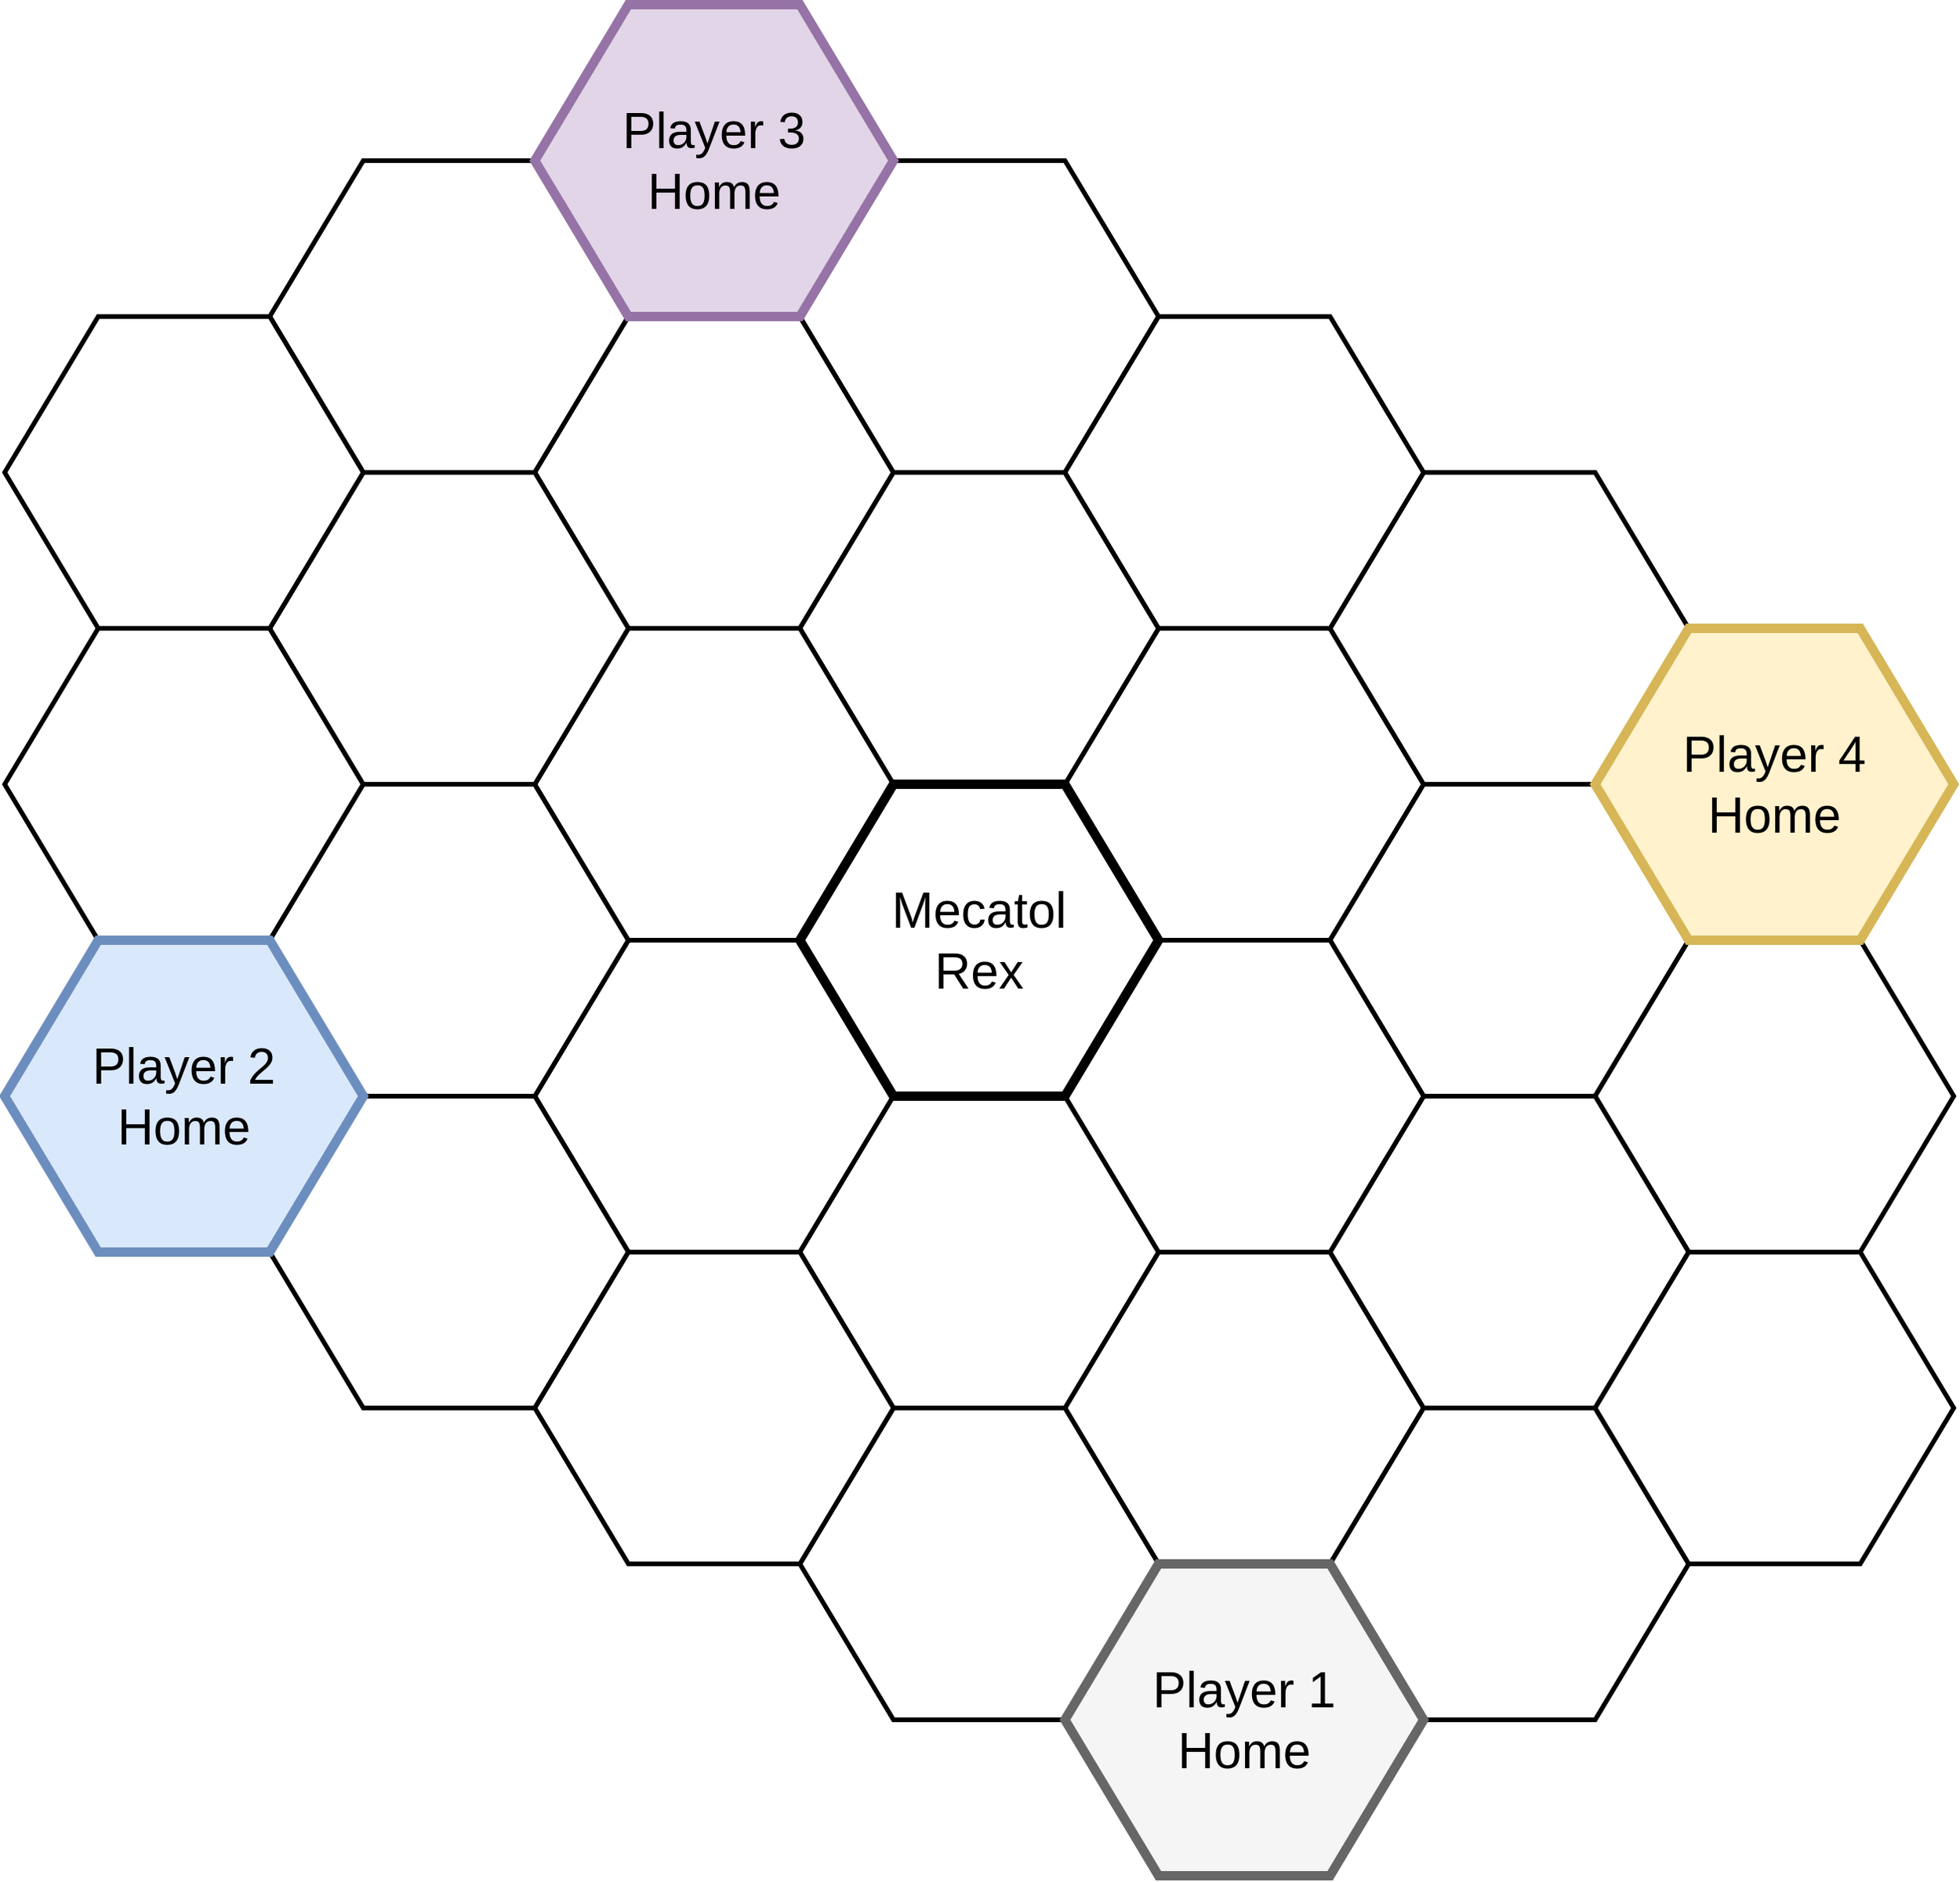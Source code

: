 <mxfile version="13.9.9" type="device"><diagram id="gpUSU13FPlY_5qrdrV4X" name="Page-1"><mxGraphModel dx="2844" dy="1644" grid="1" gridSize="10" guides="1" tooltips="1" connect="1" arrows="1" fold="1" page="1" pageScale="1" pageWidth="850" pageHeight="1100" math="0" shadow="0"><root><mxCell id="0"/><mxCell id="1" parent="0"/><mxCell id="ENPFV9wE09J2kmjnsH_E-7" value="" style="shape=hexagon;perimeter=hexagonPerimeter2;whiteSpace=wrap;html=1;fixedSize=1;size=60;fontSize=32;fontFamily=Helvetica;strokeWidth=3;" parent="1" vertex="1"><mxGeometry x="720" y="440" width="230" height="200" as="geometry"/></mxCell><mxCell id="ENPFV9wE09J2kmjnsH_E-43" value="" style="shape=hexagon;perimeter=hexagonPerimeter2;whiteSpace=wrap;html=1;fixedSize=1;size=60;fontSize=32;fontFamily=Helvetica;strokeWidth=3;" parent="1" vertex="1"><mxGeometry x="890" y="540" width="230" height="200" as="geometry"/></mxCell><mxCell id="OSFuQ3dNSyEDMBe-EH_K-7" value="" style="shape=hexagon;perimeter=hexagonPerimeter2;whiteSpace=wrap;html=1;fixedSize=1;size=60;fontSize=32;fontFamily=Helvetica;strokeWidth=3;" parent="1" vertex="1"><mxGeometry x="1060" y="640" width="230" height="200" as="geometry"/></mxCell><mxCell id="OgDaJLD29fgVAuqvpTtd-9" value="" style="shape=hexagon;perimeter=hexagonPerimeter2;whiteSpace=wrap;html=1;fixedSize=1;size=60;fontSize=32;fontFamily=Helvetica;strokeWidth=3;" parent="1" vertex="1"><mxGeometry x="890" y="340" width="230" height="200" as="geometry"/></mxCell><mxCell id="ENPFV9wE09J2kmjnsH_E-45" value="" style="shape=hexagon;perimeter=hexagonPerimeter2;whiteSpace=wrap;html=1;fixedSize=1;size=60;fontSize=32;fontFamily=Helvetica;strokeWidth=3;" parent="1" vertex="1"><mxGeometry x="40" y="440" width="230" height="200" as="geometry"/></mxCell><mxCell id="OSFuQ3dNSyEDMBe-EH_K-3" value="" style="shape=hexagon;perimeter=hexagonPerimeter2;whiteSpace=wrap;html=1;fixedSize=1;size=60;fontSize=32;fontFamily=Helvetica;strokeWidth=3;" parent="1" vertex="1"><mxGeometry x="380" y="640" width="230" height="200" as="geometry"/></mxCell><mxCell id="OSFuQ3dNSyEDMBe-EH_K-9" value="" style="shape=hexagon;perimeter=hexagonPerimeter2;whiteSpace=wrap;html=1;fixedSize=1;size=60;fontSize=32;fontFamily=Helvetica;strokeWidth=3;" parent="1" vertex="1"><mxGeometry x="210" y="740" width="230" height="200" as="geometry"/></mxCell><mxCell id="ENPFV9wE09J2kmjnsH_E-48" value="" style="shape=hexagon;perimeter=hexagonPerimeter2;whiteSpace=wrap;html=1;fixedSize=1;size=60;fontSize=32;fontFamily=Helvetica;strokeWidth=3;" parent="1" vertex="1"><mxGeometry x="720" y="840" width="230" height="200" as="geometry"/></mxCell><mxCell id="OgDaJLD29fgVAuqvpTtd-3" value="" style="shape=hexagon;perimeter=hexagonPerimeter2;whiteSpace=wrap;html=1;fixedSize=1;size=60;fontSize=32;fontFamily=Helvetica;strokeWidth=3;" parent="1" vertex="1"><mxGeometry x="550" y="940" width="230" height="200" as="geometry"/></mxCell><mxCell id="OgDaJLD29fgVAuqvpTtd-4" value="" style="shape=hexagon;perimeter=hexagonPerimeter2;whiteSpace=wrap;html=1;fixedSize=1;size=60;fontSize=32;fontFamily=Helvetica;strokeWidth=3;" parent="1" vertex="1"><mxGeometry x="890" y="940" width="230" height="200" as="geometry"/></mxCell><mxCell id="ENPFV9wE09J2kmjnsH_E-9" value="" style="shape=hexagon;perimeter=hexagonPerimeter2;whiteSpace=wrap;html=1;fixedSize=1;size=60;fontSize=32;fontFamily=Helvetica;strokeWidth=3;" parent="1" vertex="1"><mxGeometry x="550" y="740" width="230" height="200" as="geometry"/></mxCell><mxCell id="nCf6v29f-o1V0CxzS2t6-4" value="" style="shape=hexagon;perimeter=hexagonPerimeter2;whiteSpace=wrap;html=1;fixedSize=1;size=60;fontSize=32;fontFamily=Helvetica;strokeWidth=3;" parent="1" vertex="1"><mxGeometry x="210" y="540" width="230" height="200" as="geometry"/></mxCell><mxCell id="tG7yrKSYpAtj9X0-IR8r-4" value="" style="shape=hexagon;perimeter=hexagonPerimeter2;whiteSpace=wrap;html=1;fixedSize=1;size=60;fontSize=32;fontFamily=Helvetica;strokeWidth=3;" parent="1" vertex="1"><mxGeometry x="210" y="140" width="230" height="200" as="geometry"/></mxCell><mxCell id="OSFuQ3dNSyEDMBe-EH_K-8" value="" style="shape=hexagon;perimeter=hexagonPerimeter2;whiteSpace=wrap;html=1;fixedSize=1;size=60;fontSize=32;fontFamily=Helvetica;strokeWidth=3;" parent="1" vertex="1"><mxGeometry x="380" y="240" width="230" height="200" as="geometry"/></mxCell><mxCell id="OgDaJLD29fgVAuqvpTtd-1" value="" style="shape=hexagon;perimeter=hexagonPerimeter2;whiteSpace=wrap;html=1;fixedSize=1;size=60;fontSize=32;fontFamily=Helvetica;strokeWidth=3;" parent="1" vertex="1"><mxGeometry x="550" y="340" width="230" height="200" as="geometry"/></mxCell><mxCell id="OgDaJLD29fgVAuqvpTtd-8" value="" style="shape=hexagon;perimeter=hexagonPerimeter2;whiteSpace=wrap;html=1;fixedSize=1;size=60;fontSize=32;fontFamily=Helvetica;strokeWidth=3;" parent="1" vertex="1"><mxGeometry x="550" y="140" width="230" height="200" as="geometry"/></mxCell><mxCell id="tG7yrKSYpAtj9X0-IR8r-1" value="" style="shape=hexagon;perimeter=hexagonPerimeter2;whiteSpace=wrap;html=1;fixedSize=1;size=60;fontSize=32;fontFamily=Helvetica;strokeWidth=3;" parent="1" vertex="1"><mxGeometry x="380" y="440" width="230" height="200" as="geometry"/></mxCell><mxCell id="tG7yrKSYpAtj9X0-IR8r-2" value="" style="shape=hexagon;perimeter=hexagonPerimeter2;whiteSpace=wrap;html=1;fixedSize=1;size=60;fontSize=32;fontFamily=Helvetica;strokeWidth=3;" parent="1" vertex="1"><mxGeometry x="890" y="740" width="230" height="200" as="geometry"/></mxCell><mxCell id="DCIJz3louAZoso2byky8-1" value="" style="shape=hexagon;perimeter=hexagonPerimeter2;whiteSpace=wrap;html=1;fixedSize=1;size=60;fontSize=32;fontFamily=Helvetica;strokeWidth=3;" parent="1" vertex="1"><mxGeometry x="720" y="640" width="230" height="200" as="geometry"/></mxCell><mxCell id="DCIJz3louAZoso2byky8-2" value="" style="shape=hexagon;perimeter=hexagonPerimeter2;whiteSpace=wrap;html=1;fixedSize=1;size=60;fontSize=32;fontFamily=Helvetica;strokeWidth=3;" parent="1" vertex="1"><mxGeometry x="210" y="340" width="230" height="200" as="geometry"/></mxCell><mxCell id="DCIJz3louAZoso2byky8-3" value="" style="shape=hexagon;perimeter=hexagonPerimeter2;whiteSpace=wrap;html=1;fixedSize=1;size=60;fontSize=32;fontFamily=Helvetica;strokeWidth=3;" parent="1" vertex="1"><mxGeometry x="720" y="240" width="230" height="200" as="geometry"/></mxCell><mxCell id="DCIJz3louAZoso2byky8-4" value="" style="shape=hexagon;perimeter=hexagonPerimeter2;whiteSpace=wrap;html=1;fixedSize=1;size=60;fontSize=32;fontFamily=Helvetica;strokeWidth=3;" parent="1" vertex="1"><mxGeometry x="380" y="840" width="230" height="200" as="geometry"/></mxCell><mxCell id="DCIJz3louAZoso2byky8-5" value="" style="shape=hexagon;perimeter=hexagonPerimeter2;whiteSpace=wrap;html=1;fixedSize=1;size=60;fontSize=32;fontFamily=Helvetica;strokeWidth=3;" parent="1" vertex="1"><mxGeometry x="1060" y="840" width="230" height="200" as="geometry"/></mxCell><mxCell id="DCIJz3louAZoso2byky8-6" value="" style="shape=hexagon;perimeter=hexagonPerimeter2;whiteSpace=wrap;html=1;fixedSize=1;size=60;fontSize=32;fontFamily=Helvetica;strokeWidth=3;" parent="1" vertex="1"><mxGeometry x="40" y="240" width="230" height="200" as="geometry"/></mxCell><mxCell id="ENPFV9wE09J2kmjnsH_E-37" value="Player 1&lt;br style=&quot;font-size: 32px;&quot;&gt;Home" style="shape=hexagon;perimeter=hexagonPerimeter2;whiteSpace=wrap;html=1;fixedSize=1;size=60;fontSize=32;fontFamily=Helvetica;strokeWidth=6;fillColor=#f5f5f5;strokeColor=#666666;" parent="1" vertex="1"><mxGeometry x="720" y="1040" width="230" height="200" as="geometry"/></mxCell><mxCell id="ENPFV9wE09J2kmjnsH_E-41" value="Player 2&lt;br style=&quot;font-size: 32px;&quot;&gt;Home" style="shape=hexagon;perimeter=hexagonPerimeter2;whiteSpace=wrap;html=1;fixedSize=1;size=60;fontSize=32;fontFamily=Helvetica;strokeWidth=6;fillColor=#dae8fc;strokeColor=#6c8ebf;" parent="1" vertex="1"><mxGeometry x="40" y="640" width="230" height="200" as="geometry"/></mxCell><mxCell id="ENPFV9wE09J2kmjnsH_E-38" value="Player 3&lt;br style=&quot;font-size: 32px;&quot;&gt;Home" style="shape=hexagon;perimeter=hexagonPerimeter2;whiteSpace=wrap;html=1;fixedSize=1;size=60;fontSize=32;fontFamily=Helvetica;strokeWidth=6;fillColor=#e1d5e7;strokeColor=#9673a6;" parent="1" vertex="1"><mxGeometry x="380" y="40" width="230" height="200" as="geometry"/></mxCell><mxCell id="ENPFV9wE09J2kmjnsH_E-35" value="Player 4&lt;br style=&quot;font-size: 32px;&quot;&gt;Home" style="shape=hexagon;perimeter=hexagonPerimeter2;whiteSpace=wrap;html=1;fixedSize=1;size=60;fontSize=32;fontFamily=Helvetica;strokeWidth=6;fillColor=#fff2cc;strokeColor=#d6b656;" parent="1" vertex="1"><mxGeometry x="1060" y="440" width="230" height="200" as="geometry"/></mxCell><mxCell id="nCf6v29f-o1V0CxzS2t6-3" value="Mecatol&lt;br style=&quot;font-size: 32px;&quot;&gt;Rex" style="shape=hexagon;perimeter=hexagonPerimeter2;whiteSpace=wrap;html=1;fixedSize=1;size=60;fontSize=32;fontFamily=Helvetica;strokeWidth=6;" parent="1" vertex="1"><mxGeometry x="550" y="540" width="230" height="200" as="geometry"/></mxCell></root></mxGraphModel></diagram></mxfile>